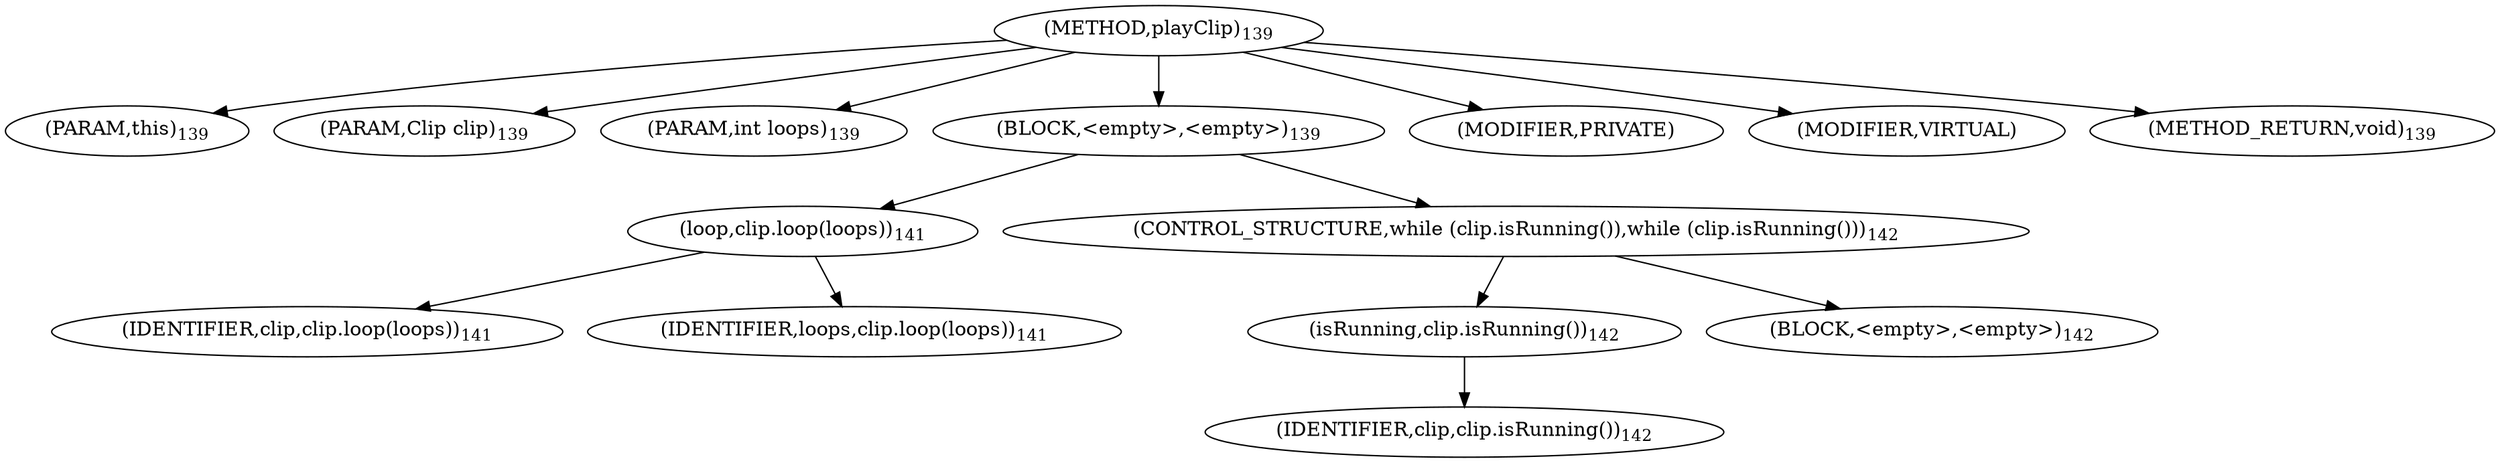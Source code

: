 digraph "playClip" {  
"240" [label = <(METHOD,playClip)<SUB>139</SUB>> ]
"241" [label = <(PARAM,this)<SUB>139</SUB>> ]
"242" [label = <(PARAM,Clip clip)<SUB>139</SUB>> ]
"243" [label = <(PARAM,int loops)<SUB>139</SUB>> ]
"244" [label = <(BLOCK,&lt;empty&gt;,&lt;empty&gt;)<SUB>139</SUB>> ]
"245" [label = <(loop,clip.loop(loops))<SUB>141</SUB>> ]
"246" [label = <(IDENTIFIER,clip,clip.loop(loops))<SUB>141</SUB>> ]
"247" [label = <(IDENTIFIER,loops,clip.loop(loops))<SUB>141</SUB>> ]
"248" [label = <(CONTROL_STRUCTURE,while (clip.isRunning()),while (clip.isRunning()))<SUB>142</SUB>> ]
"249" [label = <(isRunning,clip.isRunning())<SUB>142</SUB>> ]
"250" [label = <(IDENTIFIER,clip,clip.isRunning())<SUB>142</SUB>> ]
"251" [label = <(BLOCK,&lt;empty&gt;,&lt;empty&gt;)<SUB>142</SUB>> ]
"252" [label = <(MODIFIER,PRIVATE)> ]
"253" [label = <(MODIFIER,VIRTUAL)> ]
"254" [label = <(METHOD_RETURN,void)<SUB>139</SUB>> ]
  "240" -> "241" 
  "240" -> "242" 
  "240" -> "243" 
  "240" -> "244" 
  "240" -> "252" 
  "240" -> "253" 
  "240" -> "254" 
  "244" -> "245" 
  "244" -> "248" 
  "245" -> "246" 
  "245" -> "247" 
  "248" -> "249" 
  "248" -> "251" 
  "249" -> "250" 
}
